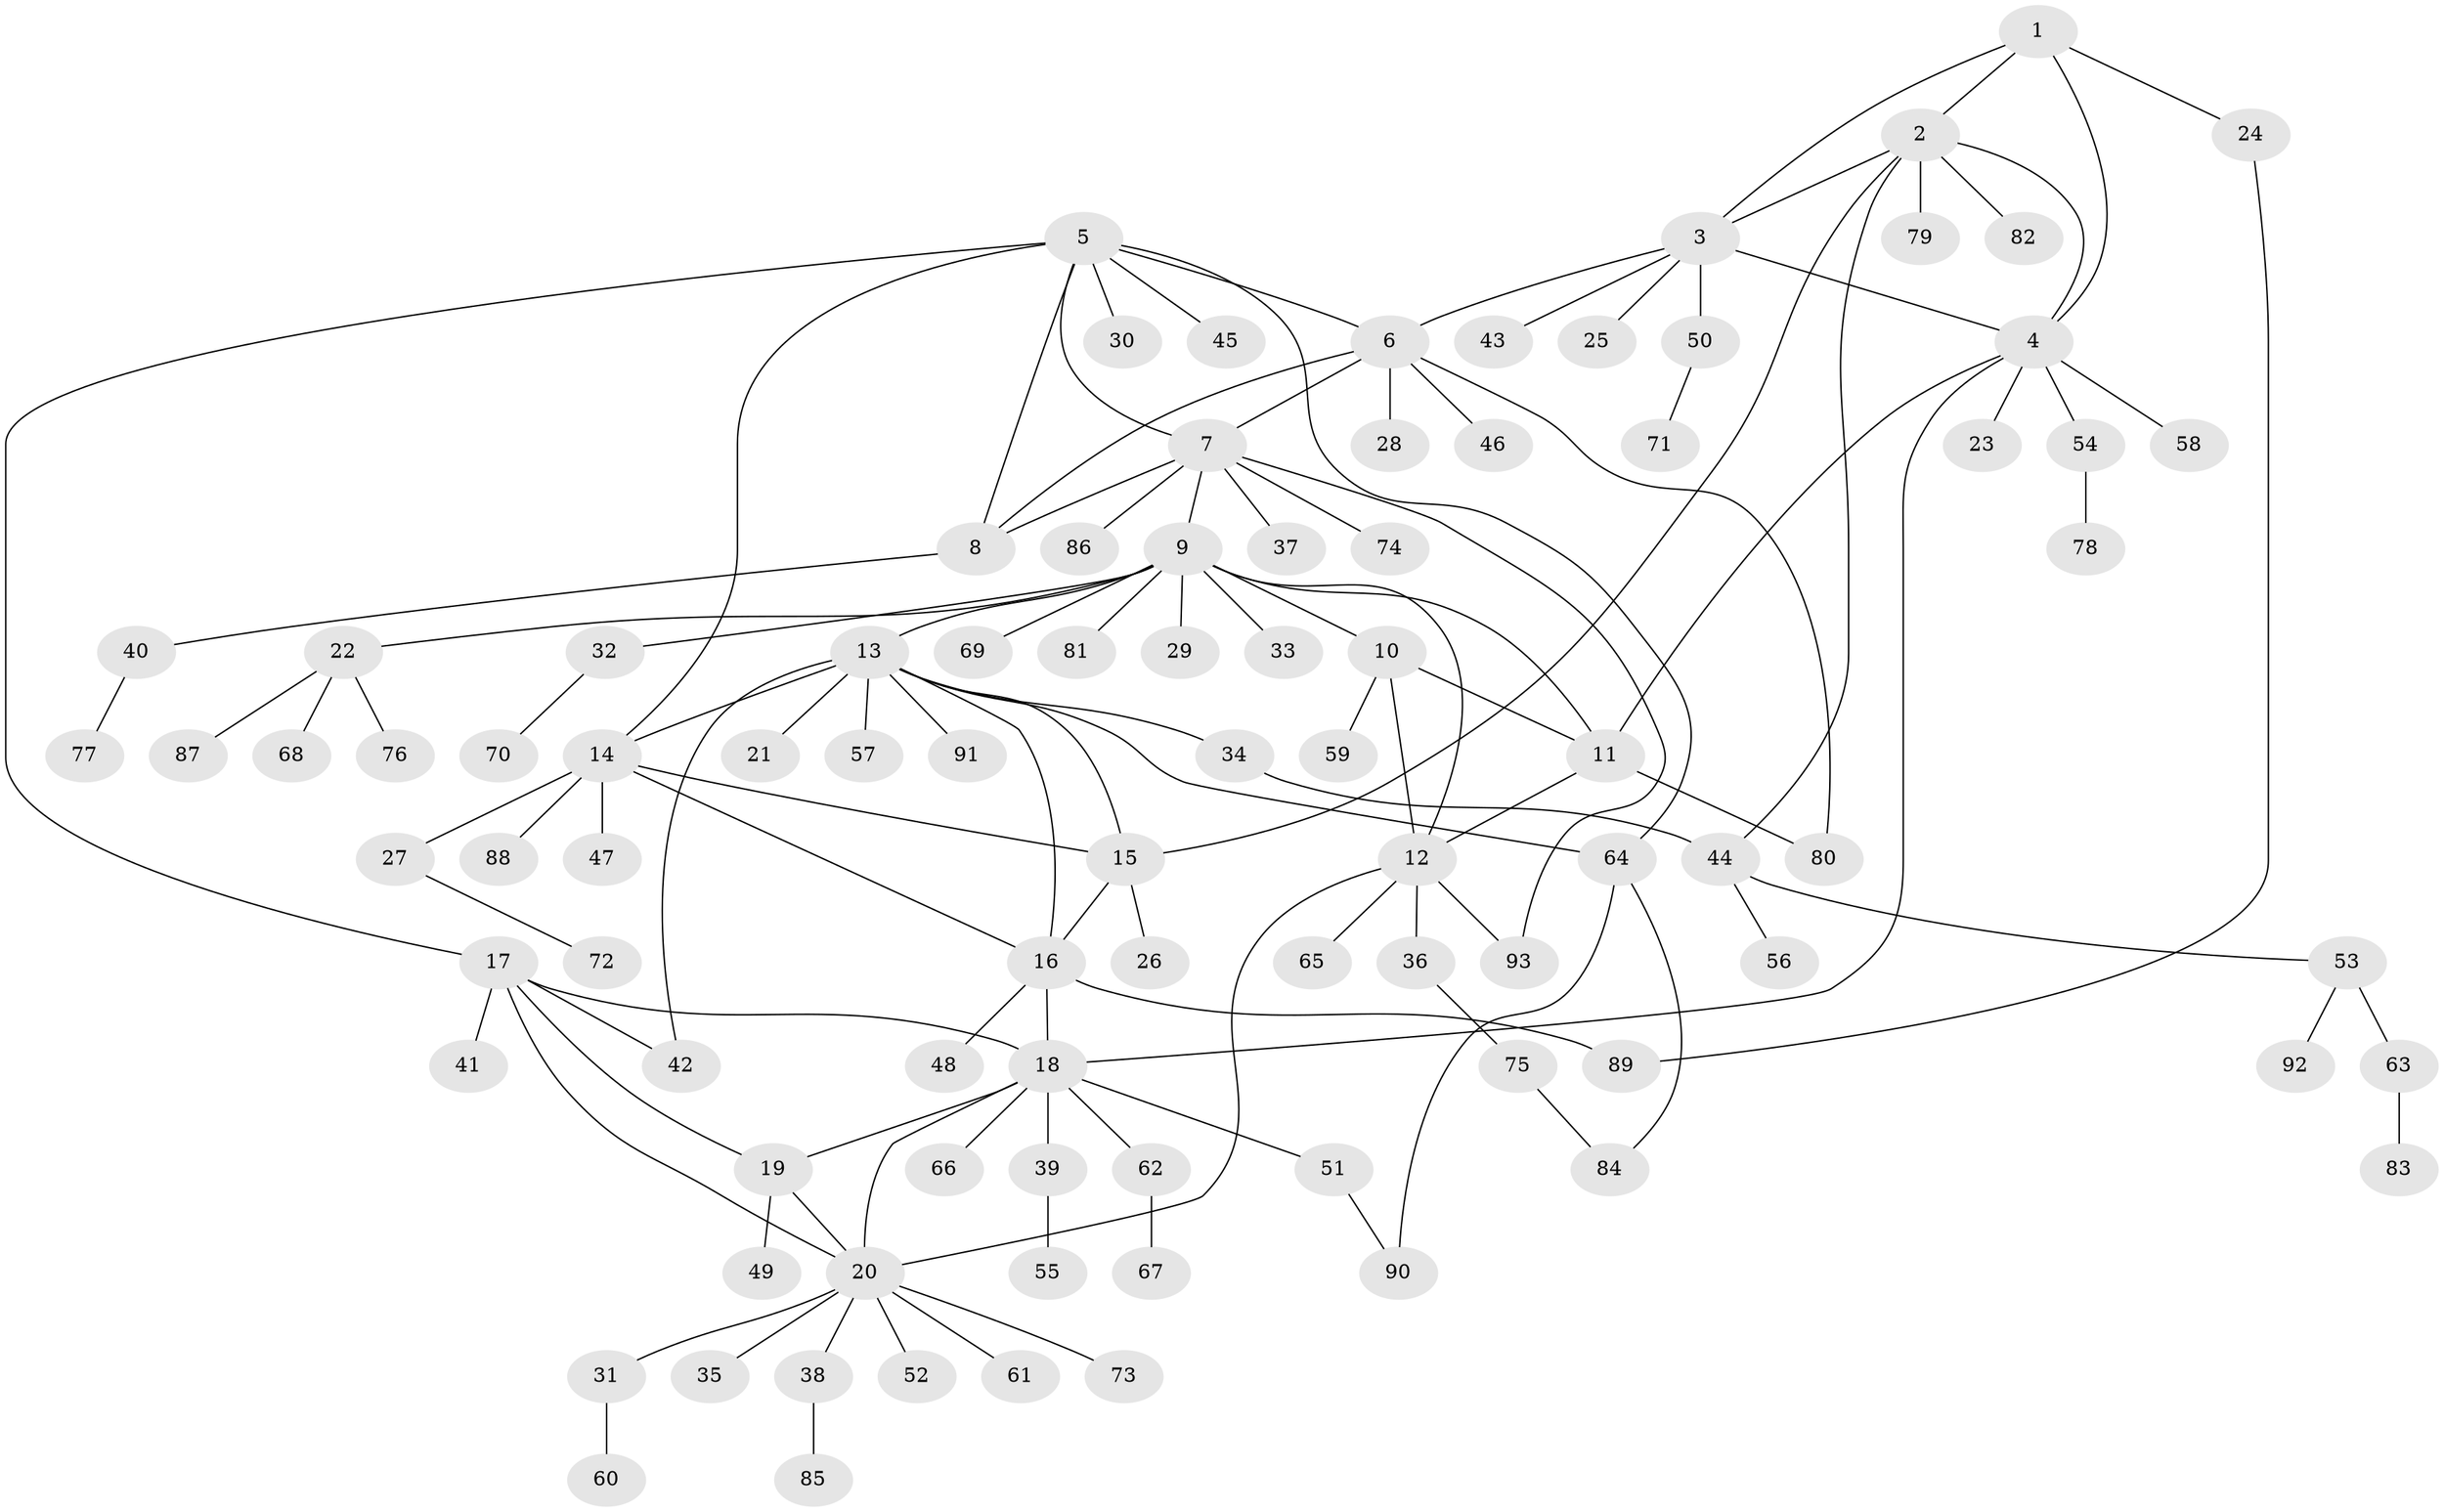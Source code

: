 // Generated by graph-tools (version 1.1) at 2025/02/03/09/25 03:02:46]
// undirected, 93 vertices, 121 edges
graph export_dot {
graph [start="1"]
  node [color=gray90,style=filled];
  1;
  2;
  3;
  4;
  5;
  6;
  7;
  8;
  9;
  10;
  11;
  12;
  13;
  14;
  15;
  16;
  17;
  18;
  19;
  20;
  21;
  22;
  23;
  24;
  25;
  26;
  27;
  28;
  29;
  30;
  31;
  32;
  33;
  34;
  35;
  36;
  37;
  38;
  39;
  40;
  41;
  42;
  43;
  44;
  45;
  46;
  47;
  48;
  49;
  50;
  51;
  52;
  53;
  54;
  55;
  56;
  57;
  58;
  59;
  60;
  61;
  62;
  63;
  64;
  65;
  66;
  67;
  68;
  69;
  70;
  71;
  72;
  73;
  74;
  75;
  76;
  77;
  78;
  79;
  80;
  81;
  82;
  83;
  84;
  85;
  86;
  87;
  88;
  89;
  90;
  91;
  92;
  93;
  1 -- 2;
  1 -- 3;
  1 -- 4;
  1 -- 24;
  2 -- 3;
  2 -- 4;
  2 -- 15;
  2 -- 44;
  2 -- 79;
  2 -- 82;
  3 -- 4;
  3 -- 6;
  3 -- 25;
  3 -- 43;
  3 -- 50;
  4 -- 11;
  4 -- 18;
  4 -- 23;
  4 -- 54;
  4 -- 58;
  5 -- 6;
  5 -- 7;
  5 -- 8;
  5 -- 14;
  5 -- 17;
  5 -- 30;
  5 -- 45;
  5 -- 64;
  6 -- 7;
  6 -- 8;
  6 -- 28;
  6 -- 46;
  6 -- 80;
  7 -- 8;
  7 -- 9;
  7 -- 37;
  7 -- 74;
  7 -- 86;
  7 -- 93;
  8 -- 40;
  9 -- 10;
  9 -- 11;
  9 -- 12;
  9 -- 13;
  9 -- 22;
  9 -- 29;
  9 -- 32;
  9 -- 33;
  9 -- 69;
  9 -- 81;
  10 -- 11;
  10 -- 12;
  10 -- 59;
  11 -- 12;
  11 -- 80;
  12 -- 20;
  12 -- 36;
  12 -- 65;
  12 -- 93;
  13 -- 14;
  13 -- 15;
  13 -- 16;
  13 -- 21;
  13 -- 34;
  13 -- 42;
  13 -- 57;
  13 -- 64;
  13 -- 91;
  14 -- 15;
  14 -- 16;
  14 -- 27;
  14 -- 47;
  14 -- 88;
  15 -- 16;
  15 -- 26;
  16 -- 18;
  16 -- 48;
  16 -- 89;
  17 -- 18;
  17 -- 19;
  17 -- 20;
  17 -- 41;
  17 -- 42;
  18 -- 19;
  18 -- 20;
  18 -- 39;
  18 -- 51;
  18 -- 62;
  18 -- 66;
  19 -- 20;
  19 -- 49;
  20 -- 31;
  20 -- 35;
  20 -- 38;
  20 -- 52;
  20 -- 61;
  20 -- 73;
  22 -- 68;
  22 -- 76;
  22 -- 87;
  24 -- 89;
  27 -- 72;
  31 -- 60;
  32 -- 70;
  34 -- 44;
  36 -- 75;
  38 -- 85;
  39 -- 55;
  40 -- 77;
  44 -- 53;
  44 -- 56;
  50 -- 71;
  51 -- 90;
  53 -- 63;
  53 -- 92;
  54 -- 78;
  62 -- 67;
  63 -- 83;
  64 -- 84;
  64 -- 90;
  75 -- 84;
}
